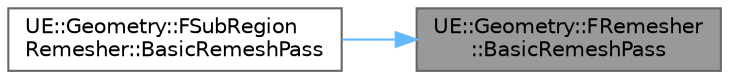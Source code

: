 digraph "UE::Geometry::FRemesher::BasicRemeshPass"
{
 // INTERACTIVE_SVG=YES
 // LATEX_PDF_SIZE
  bgcolor="transparent";
  edge [fontname=Helvetica,fontsize=10,labelfontname=Helvetica,labelfontsize=10];
  node [fontname=Helvetica,fontsize=10,shape=box,height=0.2,width=0.4];
  rankdir="RL";
  Node1 [id="Node000001",label="UE::Geometry::FRemesher\l::BasicRemeshPass",height=0.2,width=0.4,color="gray40", fillcolor="grey60", style="filled", fontcolor="black",tooltip="Linear edge-refinement pass, followed by smoothing and projection."];
  Node1 -> Node2 [id="edge1_Node000001_Node000002",dir="back",color="steelblue1",style="solid",tooltip=" "];
  Node2 [id="Node000002",label="UE::Geometry::FSubRegion\lRemesher::BasicRemeshPass",height=0.2,width=0.4,color="grey40", fillcolor="white", style="filled",URL="$d8/d3f/classUE_1_1Geometry_1_1FSubRegionRemesher.html#a28ea599fe94bbef36cf1fe617f8511a6",tooltip="forwards to FRemesher::BasicRemeshPass"];
}
